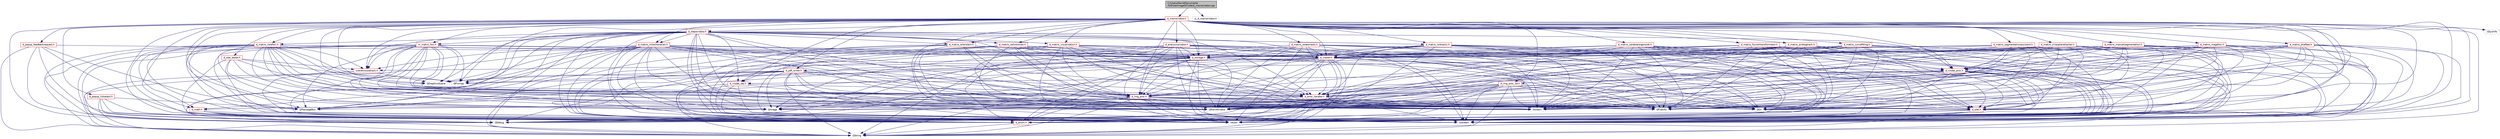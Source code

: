 digraph "C:/Users/David/Documents/GitHub/ImageD/Code/d_mainwindow.cpp"
{
 // LATEX_PDF_SIZE
  edge [fontname="Helvetica",fontsize="10",labelfontname="Helvetica",labelfontsize="10"];
  node [fontname="Helvetica",fontsize="10",shape=record];
  Node1 [label="C:/Users/David/Documents\l/GitHub/ImageD/Code/d_mainwindow.cpp",height=0.2,width=0.4,color="black", fillcolor="grey75", style="filled", fontcolor="black",tooltip=" "];
  Node1 -> Node2 [color="midnightblue",fontsize="10",style="solid"];
  Node2 [label="d_mainwindow.h",height=0.2,width=0.4,color="red", fillcolor="white", style="filled",URL="$d__mainwindow_8h.html",tooltip=" "];
  Node2 -> Node3 [color="midnightblue",fontsize="10",style="solid"];
  Node3 [label="d_enum.h",height=0.2,width=0.4,color="red", fillcolor="white", style="filled",URL="$d__enum_8h.html",tooltip=" "];
  Node3 -> Node5 [color="midnightblue",fontsize="10",style="solid"];
  Node5 [label="QString",height=0.2,width=0.4,color="grey75", fillcolor="white", style="filled",tooltip=" "];
  Node2 -> Node7 [color="midnightblue",fontsize="10",style="solid"];
  Node7 [label="d_stepwindow.h",height=0.2,width=0.4,color="red", fillcolor="white", style="filled",URL="$d__stepwindow_8h.html",tooltip=" "];
  Node7 -> Node3 [color="midnightblue",fontsize="10",style="solid"];
  Node7 -> Node8 [color="midnightblue",fontsize="10",style="solid"];
  Node8 [label="d_viewer.h",height=0.2,width=0.4,color="red", fillcolor="white", style="filled",URL="$d__viewer_8h.html",tooltip=" "];
  Node8 -> Node3 [color="midnightblue",fontsize="10",style="solid"];
  Node8 -> Node9 [color="midnightblue",fontsize="10",style="solid"];
  Node9 [label="scenemousetrack.h",height=0.2,width=0.4,color="red", fillcolor="white", style="filled",URL="$scenemousetrack_8h.html",tooltip=" "];
  Node9 -> Node10 [color="midnightblue",fontsize="10",style="solid"];
  Node10 [label="iostream",height=0.2,width=0.4,color="grey75", fillcolor="white", style="filled",tooltip=" "];
  Node9 -> Node11 [color="midnightblue",fontsize="10",style="solid"];
  Node11 [label="QGraphicsScene",height=0.2,width=0.4,color="grey75", fillcolor="white", style="filled",tooltip=" "];
  Node9 -> Node13 [color="midnightblue",fontsize="10",style="solid"];
  Node13 [label="QDebug",height=0.2,width=0.4,color="grey75", fillcolor="white", style="filled",tooltip=" "];
  Node8 -> Node16 [color="midnightblue",fontsize="10",style="solid"];
  Node16 [label="d_img_proc.h",height=0.2,width=0.4,color="red", fillcolor="white", style="filled",URL="$d__img__proc_8h.html",tooltip=" "];
  Node16 -> Node3 [color="midnightblue",fontsize="10",style="solid"];
  Node16 -> Node17 [color="midnightblue",fontsize="10",style="solid"];
  Node17 [label="d_stat.h",height=0.2,width=0.4,color="red", fillcolor="white", style="filled",URL="$d__stat_8h.html",tooltip=" "];
  Node17 -> Node3 [color="midnightblue",fontsize="10",style="solid"];
  Node17 -> Node10 [color="midnightblue",fontsize="10",style="solid"];
  Node17 -> Node18 [color="midnightblue",fontsize="10",style="solid"];
  Node18 [label="vector",height=0.2,width=0.4,color="grey75", fillcolor="white", style="filled",tooltip=" "];
  Node17 -> Node5 [color="midnightblue",fontsize="10",style="solid"];
  Node17 -> Node13 [color="midnightblue",fontsize="10",style="solid"];
  Node16 -> Node10 [color="midnightblue",fontsize="10",style="solid"];
  Node16 -> Node18 [color="midnightblue",fontsize="10",style="solid"];
  Node16 -> Node27 [color="midnightblue",fontsize="10",style="solid"];
  Node27 [label="fstream",height=0.2,width=0.4,color="grey75", fillcolor="white", style="filled",tooltip=" "];
  Node16 -> Node36 [color="midnightblue",fontsize="10",style="solid"];
  Node36 [label="QMainWindow",height=0.2,width=0.4,color="grey75", fillcolor="white", style="filled",tooltip=" "];
  Node16 -> Node37 [color="midnightblue",fontsize="10",style="solid"];
  Node37 [label="QImage",height=0.2,width=0.4,color="grey75", fillcolor="white", style="filled",tooltip=" "];
  Node16 -> Node29 [color="midnightblue",fontsize="10",style="solid"];
  Node29 [label="QFileInfo",height=0.2,width=0.4,color="grey75", fillcolor="white", style="filled",tooltip=" "];
  Node16 -> Node28 [color="midnightblue",fontsize="10",style="solid"];
  Node28 [label="QDir",height=0.2,width=0.4,color="grey75", fillcolor="white", style="filled",tooltip=" "];
  Node16 -> Node5 [color="midnightblue",fontsize="10",style="solid"];
  Node16 -> Node13 [color="midnightblue",fontsize="10",style="solid"];
  Node8 -> Node42 [color="midnightblue",fontsize="10",style="solid"];
  Node42 [label="d_error_handler.h",height=0.2,width=0.4,color="red", fillcolor="white", style="filled",URL="$d__error__handler_8h.html",tooltip=" "];
  Node42 -> Node3 [color="midnightblue",fontsize="10",style="solid"];
  Node42 -> Node10 [color="midnightblue",fontsize="10",style="solid"];
  Node42 -> Node18 [color="midnightblue",fontsize="10",style="solid"];
  Node42 -> Node27 [color="midnightblue",fontsize="10",style="solid"];
  Node42 -> Node5 [color="midnightblue",fontsize="10",style="solid"];
  Node42 -> Node13 [color="midnightblue",fontsize="10",style="solid"];
  Node42 -> Node43 [color="midnightblue",fontsize="10",style="solid"];
  Node43 [label="QMessageBox",height=0.2,width=0.4,color="grey75", fillcolor="white", style="filled",tooltip=" "];
  Node8 -> Node10 [color="midnightblue",fontsize="10",style="solid"];
  Node8 -> Node18 [color="midnightblue",fontsize="10",style="solid"];
  Node8 -> Node37 [color="midnightblue",fontsize="10",style="solid"];
  Node8 -> Node81 [color="midnightblue",fontsize="10",style="solid"];
  Node81 [label="QPixmap",height=0.2,width=0.4,color="grey75", fillcolor="white", style="filled",tooltip=" "];
  Node8 -> Node11 [color="midnightblue",fontsize="10",style="solid"];
  Node8 -> Node5 [color="midnightblue",fontsize="10",style="solid"];
  Node8 -> Node13 [color="midnightblue",fontsize="10",style="solid"];
  Node8 -> Node43 [color="midnightblue",fontsize="10",style="solid"];
  Node8 -> Node29 [color="midnightblue",fontsize="10",style="solid"];
  Node8 -> Node28 [color="midnightblue",fontsize="10",style="solid"];
  Node7 -> Node9 [color="midnightblue",fontsize="10",style="solid"];
  Node7 -> Node16 [color="midnightblue",fontsize="10",style="solid"];
  Node7 -> Node46 [color="midnightblue",fontsize="10",style="solid"];
  Node46 [label="d_storage.h",height=0.2,width=0.4,color="red", fillcolor="white", style="filled",URL="$d__storage_8h.html",tooltip=" "];
  Node46 -> Node3 [color="midnightblue",fontsize="10",style="solid"];
  Node46 -> Node16 [color="midnightblue",fontsize="10",style="solid"];
  Node46 -> Node47 [color="midnightblue",fontsize="10",style="solid"];
  Node47 [label="d_visdat_obj.h",height=0.2,width=0.4,color="red", fillcolor="white", style="filled",URL="$d__visdat__obj_8h.html",tooltip=" "];
  Node47 -> Node3 [color="midnightblue",fontsize="10",style="solid"];
  Node47 -> Node42 [color="midnightblue",fontsize="10",style="solid"];
  Node47 -> Node5 [color="midnightblue",fontsize="10",style="solid"];
  Node47 -> Node10 [color="midnightblue",fontsize="10",style="solid"];
  Node47 -> Node27 [color="midnightblue",fontsize="10",style="solid"];
  Node47 -> Node18 [color="midnightblue",fontsize="10",style="solid"];
  Node46 -> Node55 [color="midnightblue",fontsize="10",style="solid"];
  Node55 [label="d_visdat_proc.h",height=0.2,width=0.4,color="red", fillcolor="white", style="filled",URL="$d__visdat__proc_8h.html",tooltip=" "];
  Node55 -> Node3 [color="midnightblue",fontsize="10",style="solid"];
  Node55 -> Node17 [color="midnightblue",fontsize="10",style="solid"];
  Node55 -> Node16 [color="midnightblue",fontsize="10",style="solid"];
  Node55 -> Node57 [color="midnightblue",fontsize="10",style="solid"];
  Node57 [label="d_img_proc_3d.h",height=0.2,width=0.4,color="red", fillcolor="white", style="filled",URL="$d__img__proc__3d_8h.html",tooltip=" "];
  Node57 -> Node3 [color="midnightblue",fontsize="10",style="solid"];
  Node57 -> Node17 [color="midnightblue",fontsize="10",style="solid"];
  Node57 -> Node31 [color="midnightblue",fontsize="10",style="solid"];
  Node31 [label="d_math.h",height=0.2,width=0.4,color="red", fillcolor="white", style="filled",URL="$d__math_8h.html",tooltip=" "];
  Node31 -> Node3 [color="midnightblue",fontsize="10",style="solid"];
  Node31 -> Node10 [color="midnightblue",fontsize="10",style="solid"];
  Node31 -> Node18 [color="midnightblue",fontsize="10",style="solid"];
  Node31 -> Node5 [color="midnightblue",fontsize="10",style="solid"];
  Node31 -> Node13 [color="midnightblue",fontsize="10",style="solid"];
  Node57 -> Node16 [color="midnightblue",fontsize="10",style="solid"];
  Node57 -> Node10 [color="midnightblue",fontsize="10",style="solid"];
  Node57 -> Node18 [color="midnightblue",fontsize="10",style="solid"];
  Node57 -> Node27 [color="midnightblue",fontsize="10",style="solid"];
  Node57 -> Node36 [color="midnightblue",fontsize="10",style="solid"];
  Node57 -> Node37 [color="midnightblue",fontsize="10",style="solid"];
  Node57 -> Node29 [color="midnightblue",fontsize="10",style="solid"];
  Node57 -> Node28 [color="midnightblue",fontsize="10",style="solid"];
  Node57 -> Node5 [color="midnightblue",fontsize="10",style="solid"];
  Node57 -> Node13 [color="midnightblue",fontsize="10",style="solid"];
  Node55 -> Node47 [color="midnightblue",fontsize="10",style="solid"];
  Node55 -> Node10 [color="midnightblue",fontsize="10",style="solid"];
  Node55 -> Node18 [color="midnightblue",fontsize="10",style="solid"];
  Node55 -> Node27 [color="midnightblue",fontsize="10",style="solid"];
  Node55 -> Node36 [color="midnightblue",fontsize="10",style="solid"];
  Node55 -> Node37 [color="midnightblue",fontsize="10",style="solid"];
  Node55 -> Node29 [color="midnightblue",fontsize="10",style="solid"];
  Node55 -> Node28 [color="midnightblue",fontsize="10",style="solid"];
  Node55 -> Node5 [color="midnightblue",fontsize="10",style="solid"];
  Node55 -> Node13 [color="midnightblue",fontsize="10",style="solid"];
  Node46 -> Node10 [color="midnightblue",fontsize="10",style="solid"];
  Node46 -> Node18 [color="midnightblue",fontsize="10",style="solid"];
  Node46 -> Node36 [color="midnightblue",fontsize="10",style="solid"];
  Node46 -> Node37 [color="midnightblue",fontsize="10",style="solid"];
  Node46 -> Node29 [color="midnightblue",fontsize="10",style="solid"];
  Node46 -> Node28 [color="midnightblue",fontsize="10",style="solid"];
  Node46 -> Node5 [color="midnightblue",fontsize="10",style="solid"];
  Node46 -> Node13 [color="midnightblue",fontsize="10",style="solid"];
  Node46 -> Node43 [color="midnightblue",fontsize="10",style="solid"];
  Node7 -> Node86 [color="midnightblue",fontsize="10",style="solid"];
  Node86 [label="d_makro_corefoci.h",height=0.2,width=0.4,color="red", fillcolor="white", style="filled",URL="$d__makro__corefoci_8h.html",tooltip=" "];
  Node86 -> Node3 [color="midnightblue",fontsize="10",style="solid"];
  Node86 -> Node9 [color="midnightblue",fontsize="10",style="solid"];
  Node86 -> Node16 [color="midnightblue",fontsize="10",style="solid"];
  Node86 -> Node46 [color="midnightblue",fontsize="10",style="solid"];
  Node86 -> Node8 [color="midnightblue",fontsize="10",style="solid"];
  Node86 -> Node42 [color="midnightblue",fontsize="10",style="solid"];
  Node86 -> Node31 [color="midnightblue",fontsize="10",style="solid"];
  Node86 -> Node10 [color="midnightblue",fontsize="10",style="solid"];
  Node86 -> Node27 [color="midnightblue",fontsize="10",style="solid"];
  Node86 -> Node18 [color="midnightblue",fontsize="10",style="solid"];
  Node86 -> Node36 [color="midnightblue",fontsize="10",style="solid"];
  Node86 -> Node37 [color="midnightblue",fontsize="10",style="solid"];
  Node86 -> Node81 [color="midnightblue",fontsize="10",style="solid"];
  Node86 -> Node11 [color="midnightblue",fontsize="10",style="solid"];
  Node86 -> Node29 [color="midnightblue",fontsize="10",style="solid"];
  Node86 -> Node28 [color="midnightblue",fontsize="10",style="solid"];
  Node86 -> Node5 [color="midnightblue",fontsize="10",style="solid"];
  Node86 -> Node13 [color="midnightblue",fontsize="10",style="solid"];
  Node86 -> Node43 [color="midnightblue",fontsize="10",style="solid"];
  Node7 -> Node95 [color="midnightblue",fontsize="10",style="solid"];
  Node95 [label="d_makro_mitochondrien.h",height=0.2,width=0.4,color="red", fillcolor="white", style="filled",URL="$d__makro__mitochondrien_8h.html",tooltip=" "];
  Node95 -> Node3 [color="midnightblue",fontsize="10",style="solid"];
  Node95 -> Node9 [color="midnightblue",fontsize="10",style="solid"];
  Node95 -> Node16 [color="midnightblue",fontsize="10",style="solid"];
  Node95 -> Node46 [color="midnightblue",fontsize="10",style="solid"];
  Node95 -> Node17 [color="midnightblue",fontsize="10",style="solid"];
  Node95 -> Node42 [color="midnightblue",fontsize="10",style="solid"];
  Node95 -> Node8 [color="midnightblue",fontsize="10",style="solid"];
  Node95 -> Node10 [color="midnightblue",fontsize="10",style="solid"];
  Node95 -> Node27 [color="midnightblue",fontsize="10",style="solid"];
  Node95 -> Node18 [color="midnightblue",fontsize="10",style="solid"];
  Node95 -> Node36 [color="midnightblue",fontsize="10",style="solid"];
  Node95 -> Node37 [color="midnightblue",fontsize="10",style="solid"];
  Node95 -> Node81 [color="midnightblue",fontsize="10",style="solid"];
  Node95 -> Node11 [color="midnightblue",fontsize="10",style="solid"];
  Node95 -> Node29 [color="midnightblue",fontsize="10",style="solid"];
  Node95 -> Node28 [color="midnightblue",fontsize="10",style="solid"];
  Node95 -> Node5 [color="midnightblue",fontsize="10",style="solid"];
  Node95 -> Node13 [color="midnightblue",fontsize="10",style="solid"];
  Node95 -> Node43 [color="midnightblue",fontsize="10",style="solid"];
  Node7 -> Node102 [color="midnightblue",fontsize="10",style="solid"];
  Node102 [label="d_makro_eilenstein.h",height=0.2,width=0.4,color="red", fillcolor="white", style="filled",URL="$d__makro__eilenstein_8h.html",tooltip=" "];
  Node102 -> Node36 [color="midnightblue",fontsize="10",style="solid"];
  Node102 -> Node3 [color="midnightblue",fontsize="10",style="solid"];
  Node102 -> Node8 [color="midnightblue",fontsize="10",style="solid"];
  Node102 -> Node16 [color="midnightblue",fontsize="10",style="solid"];
  Node102 -> Node46 [color="midnightblue",fontsize="10",style="solid"];
  Node102 -> Node42 [color="midnightblue",fontsize="10",style="solid"];
  Node102 -> Node18 [color="midnightblue",fontsize="10",style="solid"];
  Node102 -> Node5 [color="midnightblue",fontsize="10",style="solid"];
  Node102 -> Node28 [color="midnightblue",fontsize="10",style="solid"];
  Node7 -> Node103 [color="midnightblue",fontsize="10",style="solid"];
  Node103 [label="d_makro_cellcolonies.h",height=0.2,width=0.4,color="red", fillcolor="white", style="filled",URL="$d__makro__cellcolonies_8h.html",tooltip=" "];
  Node103 -> Node3 [color="midnightblue",fontsize="10",style="solid"];
  Node103 -> Node42 [color="midnightblue",fontsize="10",style="solid"];
  Node103 -> Node16 [color="midnightblue",fontsize="10",style="solid"];
  Node103 -> Node17 [color="midnightblue",fontsize="10",style="solid"];
  Node103 -> Node8 [color="midnightblue",fontsize="10",style="solid"];
  Node103 -> Node46 [color="midnightblue",fontsize="10",style="solid"];
  Node103 -> Node36 [color="midnightblue",fontsize="10",style="solid"];
  Node103 -> Node29 [color="midnightblue",fontsize="10",style="solid"];
  Node103 -> Node28 [color="midnightblue",fontsize="10",style="solid"];
  Node103 -> Node10 [color="midnightblue",fontsize="10",style="solid"];
  Node103 -> Node27 [color="midnightblue",fontsize="10",style="solid"];
  Node103 -> Node18 [color="midnightblue",fontsize="10",style="solid"];
  Node7 -> Node42 [color="midnightblue",fontsize="10",style="solid"];
  Node7 -> Node104 [color="midnightblue",fontsize="10",style="solid"];
  Node104 [label="m_makro_foci.h",height=0.2,width=0.4,color="red", fillcolor="white", style="filled",URL="$m__makro__foci_8h.html",tooltip=" "];
  Node104 -> Node9 [color="midnightblue",fontsize="10",style="solid"];
  Node104 -> Node16 [color="midnightblue",fontsize="10",style="solid"];
  Node104 -> Node46 [color="midnightblue",fontsize="10",style="solid"];
  Node104 -> Node8 [color="midnightblue",fontsize="10",style="solid"];
  Node104 -> Node42 [color="midnightblue",fontsize="10",style="solid"];
  Node104 -> Node10 [color="midnightblue",fontsize="10",style="solid"];
  Node104 -> Node27 [color="midnightblue",fontsize="10",style="solid"];
  Node104 -> Node18 [color="midnightblue",fontsize="10",style="solid"];
  Node104 -> Node36 [color="midnightblue",fontsize="10",style="solid"];
  Node104 -> Node37 [color="midnightblue",fontsize="10",style="solid"];
  Node104 -> Node81 [color="midnightblue",fontsize="10",style="solid"];
  Node104 -> Node11 [color="midnightblue",fontsize="10",style="solid"];
  Node104 -> Node29 [color="midnightblue",fontsize="10",style="solid"];
  Node104 -> Node28 [color="midnightblue",fontsize="10",style="solid"];
  Node104 -> Node5 [color="midnightblue",fontsize="10",style="solid"];
  Node104 -> Node13 [color="midnightblue",fontsize="10",style="solid"];
  Node104 -> Node43 [color="midnightblue",fontsize="10",style="solid"];
  Node7 -> Node106 [color="midnightblue",fontsize="10",style="solid"];
  Node106 [label="d_makro_iontracks.h",height=0.2,width=0.4,color="red", fillcolor="white", style="filled",URL="$d__makro__iontracks_8h.html",tooltip=" "];
  Node106 -> Node3 [color="midnightblue",fontsize="10",style="solid"];
  Node106 -> Node42 [color="midnightblue",fontsize="10",style="solid"];
  Node106 -> Node16 [color="midnightblue",fontsize="10",style="solid"];
  Node106 -> Node17 [color="midnightblue",fontsize="10",style="solid"];
  Node106 -> Node8 [color="midnightblue",fontsize="10",style="solid"];
  Node106 -> Node46 [color="midnightblue",fontsize="10",style="solid"];
  Node106 -> Node36 [color="midnightblue",fontsize="10",style="solid"];
  Node106 -> Node29 [color="midnightblue",fontsize="10",style="solid"];
  Node106 -> Node28 [color="midnightblue",fontsize="10",style="solid"];
  Node106 -> Node10 [color="midnightblue",fontsize="10",style="solid"];
  Node106 -> Node27 [color="midnightblue",fontsize="10",style="solid"];
  Node106 -> Node18 [color="midnightblue",fontsize="10",style="solid"];
  Node7 -> Node109 [color="midnightblue",fontsize="10",style="solid"];
  Node109 [label="d_makro_visualization.h",height=0.2,width=0.4,color="red", fillcolor="white", style="filled",URL="$d__makro__visualization_8h.html",tooltip=" "];
  Node109 -> Node3 [color="midnightblue",fontsize="10",style="solid"];
  Node109 -> Node42 [color="midnightblue",fontsize="10",style="solid"];
  Node109 -> Node16 [color="midnightblue",fontsize="10",style="solid"];
  Node109 -> Node17 [color="midnightblue",fontsize="10",style="solid"];
  Node109 -> Node8 [color="midnightblue",fontsize="10",style="solid"];
  Node109 -> Node46 [color="midnightblue",fontsize="10",style="solid"];
  Node109 -> Node36 [color="midnightblue",fontsize="10",style="solid"];
  Node109 -> Node29 [color="midnightblue",fontsize="10",style="solid"];
  Node109 -> Node28 [color="midnightblue",fontsize="10",style="solid"];
  Node109 -> Node10 [color="midnightblue",fontsize="10",style="solid"];
  Node109 -> Node27 [color="midnightblue",fontsize="10",style="solid"];
  Node109 -> Node18 [color="midnightblue",fontsize="10",style="solid"];
  Node7 -> Node31 [color="midnightblue",fontsize="10",style="solid"];
  Node7 -> Node47 [color="midnightblue",fontsize="10",style="solid"];
  Node7 -> Node55 [color="midnightblue",fontsize="10",style="solid"];
  Node7 -> Node10 [color="midnightblue",fontsize="10",style="solid"];
  Node7 -> Node27 [color="midnightblue",fontsize="10",style="solid"];
  Node7 -> Node18 [color="midnightblue",fontsize="10",style="solid"];
  Node7 -> Node36 [color="midnightblue",fontsize="10",style="solid"];
  Node7 -> Node37 [color="midnightblue",fontsize="10",style="solid"];
  Node7 -> Node81 [color="midnightblue",fontsize="10",style="solid"];
  Node7 -> Node11 [color="midnightblue",fontsize="10",style="solid"];
  Node7 -> Node29 [color="midnightblue",fontsize="10",style="solid"];
  Node7 -> Node28 [color="midnightblue",fontsize="10",style="solid"];
  Node7 -> Node5 [color="midnightblue",fontsize="10",style="solid"];
  Node7 -> Node13 [color="midnightblue",fontsize="10",style="solid"];
  Node7 -> Node43 [color="midnightblue",fontsize="10",style="solid"];
  Node2 -> Node9 [color="midnightblue",fontsize="10",style="solid"];
  Node2 -> Node46 [color="midnightblue",fontsize="10",style="solid"];
  Node2 -> Node16 [color="midnightblue",fontsize="10",style="solid"];
  Node2 -> Node57 [color="midnightblue",fontsize="10",style="solid"];
  Node2 -> Node17 [color="midnightblue",fontsize="10",style="solid"];
  Node2 -> Node117 [color="midnightblue",fontsize="10",style="solid"];
  Node117 [label="d_stat_tester.h",height=0.2,width=0.4,color="red", fillcolor="white", style="filled",URL="$d__stat__tester_8h.html",tooltip=" "];
  Node117 -> Node3 [color="midnightblue",fontsize="10",style="solid"];
  Node117 -> Node9 [color="midnightblue",fontsize="10",style="solid"];
  Node117 -> Node17 [color="midnightblue",fontsize="10",style="solid"];
  Node117 -> Node18 [color="midnightblue",fontsize="10",style="solid"];
  Node117 -> Node36 [color="midnightblue",fontsize="10",style="solid"];
  Node117 -> Node37 [color="midnightblue",fontsize="10",style="solid"];
  Node117 -> Node81 [color="midnightblue",fontsize="10",style="solid"];
  Node2 -> Node8 [color="midnightblue",fontsize="10",style="solid"];
  Node2 -> Node42 [color="midnightblue",fontsize="10",style="solid"];
  Node2 -> Node118 [color="midnightblue",fontsize="10",style="solid"];
  Node118 [label="d_analysiswindow.h",height=0.2,width=0.4,color="red", fillcolor="white", style="filled",URL="$d__analysiswindow_8h.html",tooltip=" "];
  Node118 -> Node3 [color="midnightblue",fontsize="10",style="solid"];
  Node118 -> Node17 [color="midnightblue",fontsize="10",style="solid"];
  Node118 -> Node16 [color="midnightblue",fontsize="10",style="solid"];
  Node118 -> Node46 [color="midnightblue",fontsize="10",style="solid"];
  Node118 -> Node8 [color="midnightblue",fontsize="10",style="solid"];
  Node118 -> Node10 [color="midnightblue",fontsize="10",style="solid"];
  Node118 -> Node18 [color="midnightblue",fontsize="10",style="solid"];
  Node118 -> Node27 [color="midnightblue",fontsize="10",style="solid"];
  Node118 -> Node36 [color="midnightblue",fontsize="10",style="solid"];
  Node118 -> Node37 [color="midnightblue",fontsize="10",style="solid"];
  Node118 -> Node29 [color="midnightblue",fontsize="10",style="solid"];
  Node118 -> Node28 [color="midnightblue",fontsize="10",style="solid"];
  Node118 -> Node5 [color="midnightblue",fontsize="10",style="solid"];
  Node118 -> Node13 [color="midnightblue",fontsize="10",style="solid"];
  Node2 -> Node47 [color="midnightblue",fontsize="10",style="solid"];
  Node2 -> Node55 [color="midnightblue",fontsize="10",style="solid"];
  Node2 -> Node31 [color="midnightblue",fontsize="10",style="solid"];
  Node2 -> Node119 [color="midnightblue",fontsize="10",style="solid"];
  Node119 [label="d_popup_listselect.h",height=0.2,width=0.4,color="red", fillcolor="white", style="filled",URL="$d__popup__listselect_8h.html",tooltip=" "];
  Node119 -> Node3 [color="midnightblue",fontsize="10",style="solid"];
  Node119 -> Node18 [color="midnightblue",fontsize="10",style="solid"];
  Node119 -> Node5 [color="midnightblue",fontsize="10",style="solid"];
  Node119 -> Node13 [color="midnightblue",fontsize="10",style="solid"];
  Node119 -> Node43 [color="midnightblue",fontsize="10",style="solid"];
  Node2 -> Node120 [color="midnightblue",fontsize="10",style="solid"];
  Node120 [label="d_pdf_writer.h",height=0.2,width=0.4,color="red", fillcolor="white", style="filled",URL="$d__pdf__writer_8h.html",tooltip=" "];
  Node120 -> Node3 [color="midnightblue",fontsize="10",style="solid"];
  Node120 -> Node16 [color="midnightblue",fontsize="10",style="solid"];
  Node120 -> Node42 [color="midnightblue",fontsize="10",style="solid"];
  Node120 -> Node10 [color="midnightblue",fontsize="10",style="solid"];
  Node120 -> Node18 [color="midnightblue",fontsize="10",style="solid"];
  Node120 -> Node37 [color="midnightblue",fontsize="10",style="solid"];
  Node120 -> Node81 [color="midnightblue",fontsize="10",style="solid"];
  Node120 -> Node11 [color="midnightblue",fontsize="10",style="solid"];
  Node120 -> Node5 [color="midnightblue",fontsize="10",style="solid"];
  Node120 -> Node13 [color="midnightblue",fontsize="10",style="solid"];
  Node120 -> Node43 [color="midnightblue",fontsize="10",style="solid"];
  Node120 -> Node29 [color="midnightblue",fontsize="10",style="solid"];
  Node120 -> Node28 [color="midnightblue",fontsize="10",style="solid"];
  Node2 -> Node122 [color="midnightblue",fontsize="10",style="solid"];
  Node122 [label="d_popup_feedbackrequest.h",height=0.2,width=0.4,color="red", fillcolor="white", style="filled",URL="$d__popup__feedbackrequest_8h.html",tooltip=" "];
  Node122 -> Node3 [color="midnightblue",fontsize="10",style="solid"];
  Node122 -> Node46 [color="midnightblue",fontsize="10",style="solid"];
  Node122 -> Node18 [color="midnightblue",fontsize="10",style="solid"];
  Node122 -> Node5 [color="midnightblue",fontsize="10",style="solid"];
  Node122 -> Node13 [color="midnightblue",fontsize="10",style="solid"];
  Node122 -> Node43 [color="midnightblue",fontsize="10",style="solid"];
  Node2 -> Node86 [color="midnightblue",fontsize="10",style="solid"];
  Node2 -> Node95 [color="midnightblue",fontsize="10",style="solid"];
  Node2 -> Node102 [color="midnightblue",fontsize="10",style="solid"];
  Node2 -> Node103 [color="midnightblue",fontsize="10",style="solid"];
  Node2 -> Node106 [color="midnightblue",fontsize="10",style="solid"];
  Node2 -> Node109 [color="midnightblue",fontsize="10",style="solid"];
  Node2 -> Node104 [color="midnightblue",fontsize="10",style="solid"];
  Node2 -> Node123 [color="midnightblue",fontsize="10",style="solid"];
  Node123 [label="d_makro_osteoclasts.h",height=0.2,width=0.4,color="red", fillcolor="white", style="filled",URL="$d__makro__osteoclasts_8h.html",tooltip=" "];
  Node123 -> Node3 [color="midnightblue",fontsize="10",style="solid"];
  Node123 -> Node42 [color="midnightblue",fontsize="10",style="solid"];
  Node123 -> Node16 [color="midnightblue",fontsize="10",style="solid"];
  Node123 -> Node17 [color="midnightblue",fontsize="10",style="solid"];
  Node123 -> Node8 [color="midnightblue",fontsize="10",style="solid"];
  Node123 -> Node46 [color="midnightblue",fontsize="10",style="solid"];
  Node123 -> Node36 [color="midnightblue",fontsize="10",style="solid"];
  Node123 -> Node29 [color="midnightblue",fontsize="10",style="solid"];
  Node123 -> Node28 [color="midnightblue",fontsize="10",style="solid"];
  Node123 -> Node10 [color="midnightblue",fontsize="10",style="solid"];
  Node123 -> Node27 [color="midnightblue",fontsize="10",style="solid"];
  Node123 -> Node18 [color="midnightblue",fontsize="10",style="solid"];
  Node2 -> Node124 [color="midnightblue",fontsize="10",style="solid"];
  Node124 [label="d_makro_dnafiber.h",height=0.2,width=0.4,color="red", fillcolor="white", style="filled",URL="$d__makro__dnafiber_8h.html",tooltip=" "];
  Node124 -> Node3 [color="midnightblue",fontsize="10",style="solid"];
  Node124 -> Node42 [color="midnightblue",fontsize="10",style="solid"];
  Node124 -> Node55 [color="midnightblue",fontsize="10",style="solid"];
  Node124 -> Node17 [color="midnightblue",fontsize="10",style="solid"];
  Node124 -> Node8 [color="midnightblue",fontsize="10",style="solid"];
  Node124 -> Node46 [color="midnightblue",fontsize="10",style="solid"];
  Node124 -> Node36 [color="midnightblue",fontsize="10",style="solid"];
  Node124 -> Node29 [color="midnightblue",fontsize="10",style="solid"];
  Node124 -> Node28 [color="midnightblue",fontsize="10",style="solid"];
  Node124 -> Node10 [color="midnightblue",fontsize="10",style="solid"];
  Node124 -> Node27 [color="midnightblue",fontsize="10",style="solid"];
  Node124 -> Node18 [color="midnightblue",fontsize="10",style="solid"];
  Node2 -> Node125 [color="midnightblue",fontsize="10",style="solid"];
  Node125 [label="d_makro_curvefitting.h",height=0.2,width=0.4,color="red", fillcolor="white", style="filled",URL="$d__makro__curvefitting_8h.html",tooltip=" "];
  Node125 -> Node3 [color="midnightblue",fontsize="10",style="solid"];
  Node125 -> Node42 [color="midnightblue",fontsize="10",style="solid"];
  Node125 -> Node17 [color="midnightblue",fontsize="10",style="solid"];
  Node125 -> Node46 [color="midnightblue",fontsize="10",style="solid"];
  Node125 -> Node8 [color="midnightblue",fontsize="10",style="solid"];
  Node125 -> Node36 [color="midnightblue",fontsize="10",style="solid"];
  Node125 -> Node29 [color="midnightblue",fontsize="10",style="solid"];
  Node125 -> Node28 [color="midnightblue",fontsize="10",style="solid"];
  Node125 -> Node10 [color="midnightblue",fontsize="10",style="solid"];
  Node125 -> Node27 [color="midnightblue",fontsize="10",style="solid"];
  Node125 -> Node18 [color="midnightblue",fontsize="10",style="solid"];
  Node2 -> Node128 [color="midnightblue",fontsize="10",style="solid"];
  Node128 [label="d_makro_segmentationassistant.h",height=0.2,width=0.4,color="red", fillcolor="white", style="filled",URL="$d__makro__segmentationassistant_8h.html",tooltip=" "];
  Node128 -> Node3 [color="midnightblue",fontsize="10",style="solid"];
  Node128 -> Node42 [color="midnightblue",fontsize="10",style="solid"];
  Node128 -> Node55 [color="midnightblue",fontsize="10",style="solid"];
  Node128 -> Node17 [color="midnightblue",fontsize="10",style="solid"];
  Node128 -> Node8 [color="midnightblue",fontsize="10",style="solid"];
  Node128 -> Node46 [color="midnightblue",fontsize="10",style="solid"];
  Node128 -> Node36 [color="midnightblue",fontsize="10",style="solid"];
  Node128 -> Node29 [color="midnightblue",fontsize="10",style="solid"];
  Node128 -> Node28 [color="midnightblue",fontsize="10",style="solid"];
  Node128 -> Node10 [color="midnightblue",fontsize="10",style="solid"];
  Node128 -> Node27 [color="midnightblue",fontsize="10",style="solid"];
  Node128 -> Node18 [color="midnightblue",fontsize="10",style="solid"];
  Node2 -> Node129 [color="midnightblue",fontsize="10",style="solid"];
  Node129 [label="d_makro_cerebralorganoids.h",height=0.2,width=0.4,color="red", fillcolor="white", style="filled",URL="$d__makro__cerebralorganoids_8h.html",tooltip=" "];
  Node129 -> Node3 [color="midnightblue",fontsize="10",style="solid"];
  Node129 -> Node42 [color="midnightblue",fontsize="10",style="solid"];
  Node129 -> Node55 [color="midnightblue",fontsize="10",style="solid"];
  Node129 -> Node17 [color="midnightblue",fontsize="10",style="solid"];
  Node129 -> Node8 [color="midnightblue",fontsize="10",style="solid"];
  Node129 -> Node46 [color="midnightblue",fontsize="10",style="solid"];
  Node129 -> Node36 [color="midnightblue",fontsize="10",style="solid"];
  Node129 -> Node29 [color="midnightblue",fontsize="10",style="solid"];
  Node129 -> Node28 [color="midnightblue",fontsize="10",style="solid"];
  Node129 -> Node10 [color="midnightblue",fontsize="10",style="solid"];
  Node129 -> Node27 [color="midnightblue",fontsize="10",style="solid"];
  Node129 -> Node18 [color="midnightblue",fontsize="10",style="solid"];
  Node2 -> Node131 [color="midnightblue",fontsize="10",style="solid"];
  Node131 [label="d_makro_manuelsegmentation.h",height=0.2,width=0.4,color="red", fillcolor="white", style="filled",URL="$d__makro__manuelsegmentation_8h.html",tooltip=" "];
  Node131 -> Node3 [color="midnightblue",fontsize="10",style="solid"];
  Node131 -> Node42 [color="midnightblue",fontsize="10",style="solid"];
  Node131 -> Node55 [color="midnightblue",fontsize="10",style="solid"];
  Node131 -> Node17 [color="midnightblue",fontsize="10",style="solid"];
  Node131 -> Node8 [color="midnightblue",fontsize="10",style="solid"];
  Node131 -> Node46 [color="midnightblue",fontsize="10",style="solid"];
  Node131 -> Node36 [color="midnightblue",fontsize="10",style="solid"];
  Node131 -> Node29 [color="midnightblue",fontsize="10",style="solid"];
  Node131 -> Node28 [color="midnightblue",fontsize="10",style="solid"];
  Node131 -> Node10 [color="midnightblue",fontsize="10",style="solid"];
  Node131 -> Node27 [color="midnightblue",fontsize="10",style="solid"];
  Node131 -> Node18 [color="midnightblue",fontsize="10",style="solid"];
  Node2 -> Node133 [color="midnightblue",fontsize="10",style="solid"];
  Node133 [label="d_makro_ciliaspheretracker.h",height=0.2,width=0.4,color="red", fillcolor="white", style="filled",URL="$d__makro__ciliaspheretracker_8h.html",tooltip=" "];
  Node133 -> Node3 [color="midnightblue",fontsize="10",style="solid"];
  Node133 -> Node42 [color="midnightblue",fontsize="10",style="solid"];
  Node133 -> Node55 [color="midnightblue",fontsize="10",style="solid"];
  Node133 -> Node17 [color="midnightblue",fontsize="10",style="solid"];
  Node133 -> Node8 [color="midnightblue",fontsize="10",style="solid"];
  Node133 -> Node46 [color="midnightblue",fontsize="10",style="solid"];
  Node133 -> Node120 [color="midnightblue",fontsize="10",style="solid"];
  Node133 -> Node36 [color="midnightblue",fontsize="10",style="solid"];
  Node133 -> Node29 [color="midnightblue",fontsize="10",style="solid"];
  Node133 -> Node28 [color="midnightblue",fontsize="10",style="solid"];
  Node133 -> Node10 [color="midnightblue",fontsize="10",style="solid"];
  Node133 -> Node27 [color="midnightblue",fontsize="10",style="solid"];
  Node133 -> Node18 [color="midnightblue",fontsize="10",style="solid"];
  Node2 -> Node135 [color="midnightblue",fontsize="10",style="solid"];
  Node135 [label="d_makro_fouriertransformator.h",height=0.2,width=0.4,color="red", fillcolor="white", style="filled",URL="$d__makro__fouriertransformator_8h.html",tooltip=" "];
  Node135 -> Node3 [color="midnightblue",fontsize="10",style="solid"];
  Node135 -> Node42 [color="midnightblue",fontsize="10",style="solid"];
  Node135 -> Node55 [color="midnightblue",fontsize="10",style="solid"];
  Node135 -> Node17 [color="midnightblue",fontsize="10",style="solid"];
  Node135 -> Node8 [color="midnightblue",fontsize="10",style="solid"];
  Node135 -> Node46 [color="midnightblue",fontsize="10",style="solid"];
  Node135 -> Node36 [color="midnightblue",fontsize="10",style="solid"];
  Node135 -> Node29 [color="midnightblue",fontsize="10",style="solid"];
  Node135 -> Node28 [color="midnightblue",fontsize="10",style="solid"];
  Node135 -> Node10 [color="midnightblue",fontsize="10",style="solid"];
  Node135 -> Node27 [color="midnightblue",fontsize="10",style="solid"];
  Node135 -> Node18 [color="midnightblue",fontsize="10",style="solid"];
  Node2 -> Node136 [color="midnightblue",fontsize="10",style="solid"];
  Node136 [label="d_makro_airdragtrack.h",height=0.2,width=0.4,color="red", fillcolor="white", style="filled",URL="$d__makro__airdragtrack_8h.html",tooltip=" "];
  Node136 -> Node3 [color="midnightblue",fontsize="10",style="solid"];
  Node136 -> Node42 [color="midnightblue",fontsize="10",style="solid"];
  Node136 -> Node16 [color="midnightblue",fontsize="10",style="solid"];
  Node136 -> Node17 [color="midnightblue",fontsize="10",style="solid"];
  Node136 -> Node8 [color="midnightblue",fontsize="10",style="solid"];
  Node136 -> Node46 [color="midnightblue",fontsize="10",style="solid"];
  Node136 -> Node36 [color="midnightblue",fontsize="10",style="solid"];
  Node136 -> Node29 [color="midnightblue",fontsize="10",style="solid"];
  Node136 -> Node28 [color="midnightblue",fontsize="10",style="solid"];
  Node136 -> Node10 [color="midnightblue",fontsize="10",style="solid"];
  Node136 -> Node18 [color="midnightblue",fontsize="10",style="solid"];
  Node2 -> Node137 [color="midnightblue",fontsize="10",style="solid"];
  Node137 [label="d_makro_megafoci.h",height=0.2,width=0.4,color="red", fillcolor="white", style="filled",URL="$d__makro__megafoci_8h.html",tooltip=" "];
  Node137 -> Node3 [color="midnightblue",fontsize="10",style="solid"];
  Node137 -> Node42 [color="midnightblue",fontsize="10",style="solid"];
  Node137 -> Node55 [color="midnightblue",fontsize="10",style="solid"];
  Node137 -> Node17 [color="midnightblue",fontsize="10",style="solid"];
  Node137 -> Node8 [color="midnightblue",fontsize="10",style="solid"];
  Node137 -> Node46 [color="midnightblue",fontsize="10",style="solid"];
  Node137 -> Node36 [color="midnightblue",fontsize="10",style="solid"];
  Node137 -> Node29 [color="midnightblue",fontsize="10",style="solid"];
  Node137 -> Node28 [color="midnightblue",fontsize="10",style="solid"];
  Node137 -> Node10 [color="midnightblue",fontsize="10",style="solid"];
  Node137 -> Node27 [color="midnightblue",fontsize="10",style="solid"];
  Node137 -> Node18 [color="midnightblue",fontsize="10",style="solid"];
  Node2 -> Node10 [color="midnightblue",fontsize="10",style="solid"];
  Node2 -> Node18 [color="midnightblue",fontsize="10",style="solid"];
  Node2 -> Node27 [color="midnightblue",fontsize="10",style="solid"];
  Node2 -> Node36 [color="midnightblue",fontsize="10",style="solid"];
  Node2 -> Node37 [color="midnightblue",fontsize="10",style="solid"];
  Node2 -> Node81 [color="midnightblue",fontsize="10",style="solid"];
  Node2 -> Node11 [color="midnightblue",fontsize="10",style="solid"];
  Node2 -> Node29 [color="midnightblue",fontsize="10",style="solid"];
  Node2 -> Node28 [color="midnightblue",fontsize="10",style="solid"];
  Node2 -> Node5 [color="midnightblue",fontsize="10",style="solid"];
  Node2 -> Node13 [color="midnightblue",fontsize="10",style="solid"];
  Node2 -> Node43 [color="midnightblue",fontsize="10",style="solid"];
  Node2 -> Node138 [color="midnightblue",fontsize="10",style="solid"];
  Node138 [label="QSysInfo",height=0.2,width=0.4,color="grey75", fillcolor="white", style="filled",tooltip=" "];
  Node1 -> Node139 [color="midnightblue",fontsize="10",style="solid"];
  Node139 [label="ui_d_mainwindow.h",height=0.2,width=0.4,color="grey75", fillcolor="white", style="filled",tooltip=" "];
}
